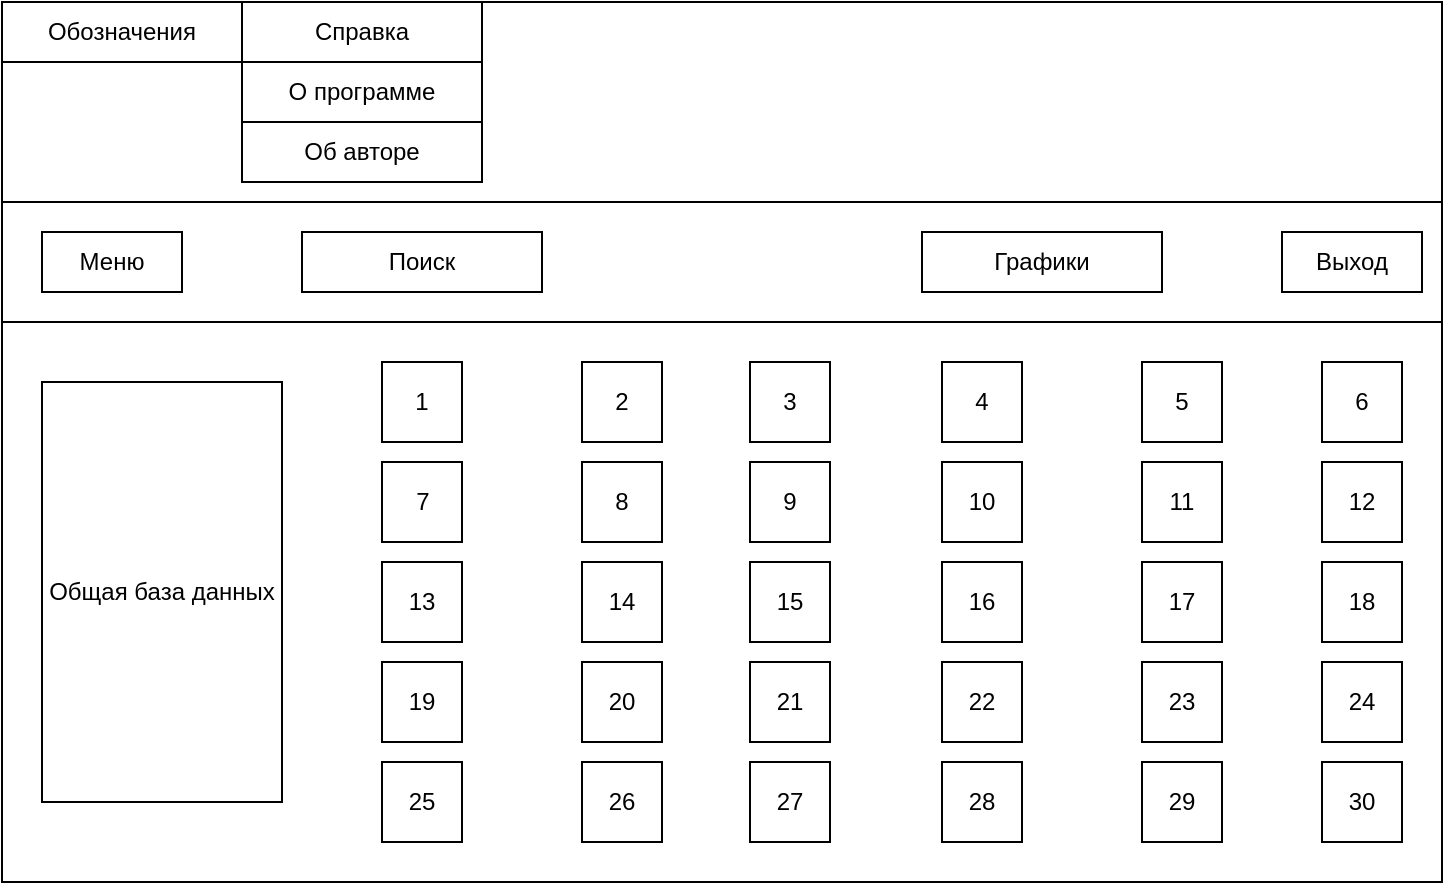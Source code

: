 <mxfile version="14.1.2" type="device"><diagram id="P8YgFe0uklA42SyXoH8a" name="Page-1"><mxGraphModel dx="1038" dy="576" grid="1" gridSize="10" guides="1" tooltips="1" connect="1" arrows="1" fold="1" page="1" pageScale="1" pageWidth="827" pageHeight="1169" math="0" shadow="0"><root><mxCell id="0"/><mxCell id="1" parent="0"/><mxCell id="QimJP_ZaA1aFOX1Xp-sP-1" value="" style="rounded=0;whiteSpace=wrap;html=1;" vertex="1" parent="1"><mxGeometry x="40" y="40" width="720" height="440" as="geometry"/></mxCell><mxCell id="QimJP_ZaA1aFOX1Xp-sP-2" value="Обозначения" style="rounded=0;whiteSpace=wrap;html=1;" vertex="1" parent="1"><mxGeometry x="40" y="40" width="120" height="30" as="geometry"/></mxCell><mxCell id="QimJP_ZaA1aFOX1Xp-sP-3" value="Справка" style="rounded=0;whiteSpace=wrap;html=1;" vertex="1" parent="1"><mxGeometry x="160" y="40" width="120" height="30" as="geometry"/></mxCell><mxCell id="QimJP_ZaA1aFOX1Xp-sP-4" value="О программе" style="rounded=0;whiteSpace=wrap;html=1;" vertex="1" parent="1"><mxGeometry x="160" y="70" width="120" height="30" as="geometry"/></mxCell><mxCell id="QimJP_ZaA1aFOX1Xp-sP-5" value="Об авторе" style="rounded=0;whiteSpace=wrap;html=1;" vertex="1" parent="1"><mxGeometry x="160" y="100" width="120" height="30" as="geometry"/></mxCell><mxCell id="QimJP_ZaA1aFOX1Xp-sP-6" value="" style="rounded=0;whiteSpace=wrap;html=1;" vertex="1" parent="1"><mxGeometry x="40" y="140" width="720" height="60" as="geometry"/></mxCell><mxCell id="QimJP_ZaA1aFOX1Xp-sP-7" value="Поиск" style="rounded=0;whiteSpace=wrap;html=1;" vertex="1" parent="1"><mxGeometry x="190" y="155" width="120" height="30" as="geometry"/></mxCell><mxCell id="QimJP_ZaA1aFOX1Xp-sP-9" value="Графики" style="rounded=0;whiteSpace=wrap;html=1;" vertex="1" parent="1"><mxGeometry x="500" y="155" width="120" height="30" as="geometry"/></mxCell><mxCell id="QimJP_ZaA1aFOX1Xp-sP-10" value="Выход" style="rounded=0;whiteSpace=wrap;html=1;" vertex="1" parent="1"><mxGeometry x="680" y="155" width="70" height="30" as="geometry"/></mxCell><mxCell id="QimJP_ZaA1aFOX1Xp-sP-11" value="Меню" style="rounded=0;whiteSpace=wrap;html=1;" vertex="1" parent="1"><mxGeometry x="60" y="155" width="70" height="30" as="geometry"/></mxCell><mxCell id="QimJP_ZaA1aFOX1Xp-sP-12" value="Общая база данных" style="rounded=0;whiteSpace=wrap;html=1;" vertex="1" parent="1"><mxGeometry x="60" y="230" width="120" height="210" as="geometry"/></mxCell><mxCell id="QimJP_ZaA1aFOX1Xp-sP-28" value="30" style="rounded=0;whiteSpace=wrap;html=1;" vertex="1" parent="1"><mxGeometry x="700" y="420" width="40" height="40" as="geometry"/></mxCell><mxCell id="QimJP_ZaA1aFOX1Xp-sP-29" value="24" style="rounded=0;whiteSpace=wrap;html=1;" vertex="1" parent="1"><mxGeometry x="700" y="370" width="40" height="40" as="geometry"/></mxCell><mxCell id="QimJP_ZaA1aFOX1Xp-sP-30" value="18" style="rounded=0;whiteSpace=wrap;html=1;" vertex="1" parent="1"><mxGeometry x="700" y="320" width="40" height="40" as="geometry"/></mxCell><mxCell id="QimJP_ZaA1aFOX1Xp-sP-31" value="12" style="rounded=0;whiteSpace=wrap;html=1;" vertex="1" parent="1"><mxGeometry x="700" y="270" width="40" height="40" as="geometry"/></mxCell><mxCell id="QimJP_ZaA1aFOX1Xp-sP-32" value="6" style="rounded=0;whiteSpace=wrap;html=1;" vertex="1" parent="1"><mxGeometry x="700" y="220" width="40" height="40" as="geometry"/></mxCell><mxCell id="QimJP_ZaA1aFOX1Xp-sP-33" value="29" style="rounded=0;whiteSpace=wrap;html=1;" vertex="1" parent="1"><mxGeometry x="610" y="420" width="40" height="40" as="geometry"/></mxCell><mxCell id="QimJP_ZaA1aFOX1Xp-sP-34" value="23" style="rounded=0;whiteSpace=wrap;html=1;" vertex="1" parent="1"><mxGeometry x="610" y="370" width="40" height="40" as="geometry"/></mxCell><mxCell id="QimJP_ZaA1aFOX1Xp-sP-35" value="17" style="rounded=0;whiteSpace=wrap;html=1;" vertex="1" parent="1"><mxGeometry x="610" y="320" width="40" height="40" as="geometry"/></mxCell><mxCell id="QimJP_ZaA1aFOX1Xp-sP-36" value="11" style="rounded=0;whiteSpace=wrap;html=1;" vertex="1" parent="1"><mxGeometry x="610" y="270" width="40" height="40" as="geometry"/></mxCell><mxCell id="QimJP_ZaA1aFOX1Xp-sP-37" value="5" style="rounded=0;whiteSpace=wrap;html=1;" vertex="1" parent="1"><mxGeometry x="610" y="220" width="40" height="40" as="geometry"/></mxCell><mxCell id="QimJP_ZaA1aFOX1Xp-sP-38" value="28" style="rounded=0;whiteSpace=wrap;html=1;" vertex="1" parent="1"><mxGeometry x="510" y="420" width="40" height="40" as="geometry"/></mxCell><mxCell id="QimJP_ZaA1aFOX1Xp-sP-39" value="22" style="rounded=0;whiteSpace=wrap;html=1;" vertex="1" parent="1"><mxGeometry x="510" y="370" width="40" height="40" as="geometry"/></mxCell><mxCell id="QimJP_ZaA1aFOX1Xp-sP-40" value="16" style="rounded=0;whiteSpace=wrap;html=1;" vertex="1" parent="1"><mxGeometry x="510" y="320" width="40" height="40" as="geometry"/></mxCell><mxCell id="QimJP_ZaA1aFOX1Xp-sP-41" value="10" style="rounded=0;whiteSpace=wrap;html=1;" vertex="1" parent="1"><mxGeometry x="510" y="270" width="40" height="40" as="geometry"/></mxCell><mxCell id="QimJP_ZaA1aFOX1Xp-sP-42" value="4" style="rounded=0;whiteSpace=wrap;html=1;" vertex="1" parent="1"><mxGeometry x="510" y="220" width="40" height="40" as="geometry"/></mxCell><mxCell id="QimJP_ZaA1aFOX1Xp-sP-43" value="27" style="rounded=0;whiteSpace=wrap;html=1;" vertex="1" parent="1"><mxGeometry x="414" y="420" width="40" height="40" as="geometry"/></mxCell><mxCell id="QimJP_ZaA1aFOX1Xp-sP-44" value="21" style="rounded=0;whiteSpace=wrap;html=1;" vertex="1" parent="1"><mxGeometry x="414" y="370" width="40" height="40" as="geometry"/></mxCell><mxCell id="QimJP_ZaA1aFOX1Xp-sP-45" value="15" style="rounded=0;whiteSpace=wrap;html=1;" vertex="1" parent="1"><mxGeometry x="414" y="320" width="40" height="40" as="geometry"/></mxCell><mxCell id="QimJP_ZaA1aFOX1Xp-sP-46" value="9" style="rounded=0;whiteSpace=wrap;html=1;" vertex="1" parent="1"><mxGeometry x="414" y="270" width="40" height="40" as="geometry"/></mxCell><mxCell id="QimJP_ZaA1aFOX1Xp-sP-47" value="3" style="rounded=0;whiteSpace=wrap;html=1;" vertex="1" parent="1"><mxGeometry x="414" y="220" width="40" height="40" as="geometry"/></mxCell><mxCell id="QimJP_ZaA1aFOX1Xp-sP-48" value="26" style="rounded=0;whiteSpace=wrap;html=1;" vertex="1" parent="1"><mxGeometry x="330" y="420" width="40" height="40" as="geometry"/></mxCell><mxCell id="QimJP_ZaA1aFOX1Xp-sP-49" value="20" style="rounded=0;whiteSpace=wrap;html=1;" vertex="1" parent="1"><mxGeometry x="330" y="370" width="40" height="40" as="geometry"/></mxCell><mxCell id="QimJP_ZaA1aFOX1Xp-sP-50" value="14" style="rounded=0;whiteSpace=wrap;html=1;" vertex="1" parent="1"><mxGeometry x="330" y="320" width="40" height="40" as="geometry"/></mxCell><mxCell id="QimJP_ZaA1aFOX1Xp-sP-51" value="8" style="rounded=0;whiteSpace=wrap;html=1;" vertex="1" parent="1"><mxGeometry x="330" y="270" width="40" height="40" as="geometry"/></mxCell><mxCell id="QimJP_ZaA1aFOX1Xp-sP-52" value="2" style="rounded=0;whiteSpace=wrap;html=1;" vertex="1" parent="1"><mxGeometry x="330" y="220" width="40" height="40" as="geometry"/></mxCell><mxCell id="QimJP_ZaA1aFOX1Xp-sP-53" value="25" style="rounded=0;whiteSpace=wrap;html=1;" vertex="1" parent="1"><mxGeometry x="230" y="420" width="40" height="40" as="geometry"/></mxCell><mxCell id="QimJP_ZaA1aFOX1Xp-sP-54" value="19" style="rounded=0;whiteSpace=wrap;html=1;" vertex="1" parent="1"><mxGeometry x="230" y="370" width="40" height="40" as="geometry"/></mxCell><mxCell id="QimJP_ZaA1aFOX1Xp-sP-55" value="13" style="rounded=0;whiteSpace=wrap;html=1;" vertex="1" parent="1"><mxGeometry x="230" y="320" width="40" height="40" as="geometry"/></mxCell><mxCell id="QimJP_ZaA1aFOX1Xp-sP-56" value="" style="rounded=0;whiteSpace=wrap;html=1;" vertex="1" parent="1"><mxGeometry x="230" y="270" width="40" height="40" as="geometry"/></mxCell><mxCell id="QimJP_ZaA1aFOX1Xp-sP-57" value="1" style="rounded=0;whiteSpace=wrap;html=1;" vertex="1" parent="1"><mxGeometry x="230" y="220" width="40" height="40" as="geometry"/></mxCell><mxCell id="QimJP_ZaA1aFOX1Xp-sP-58" value="7" style="text;html=1;align=center;verticalAlign=middle;resizable=0;points=[];autosize=1;" vertex="1" parent="1"><mxGeometry x="240" y="280" width="20" height="20" as="geometry"/></mxCell></root></mxGraphModel></diagram></mxfile>